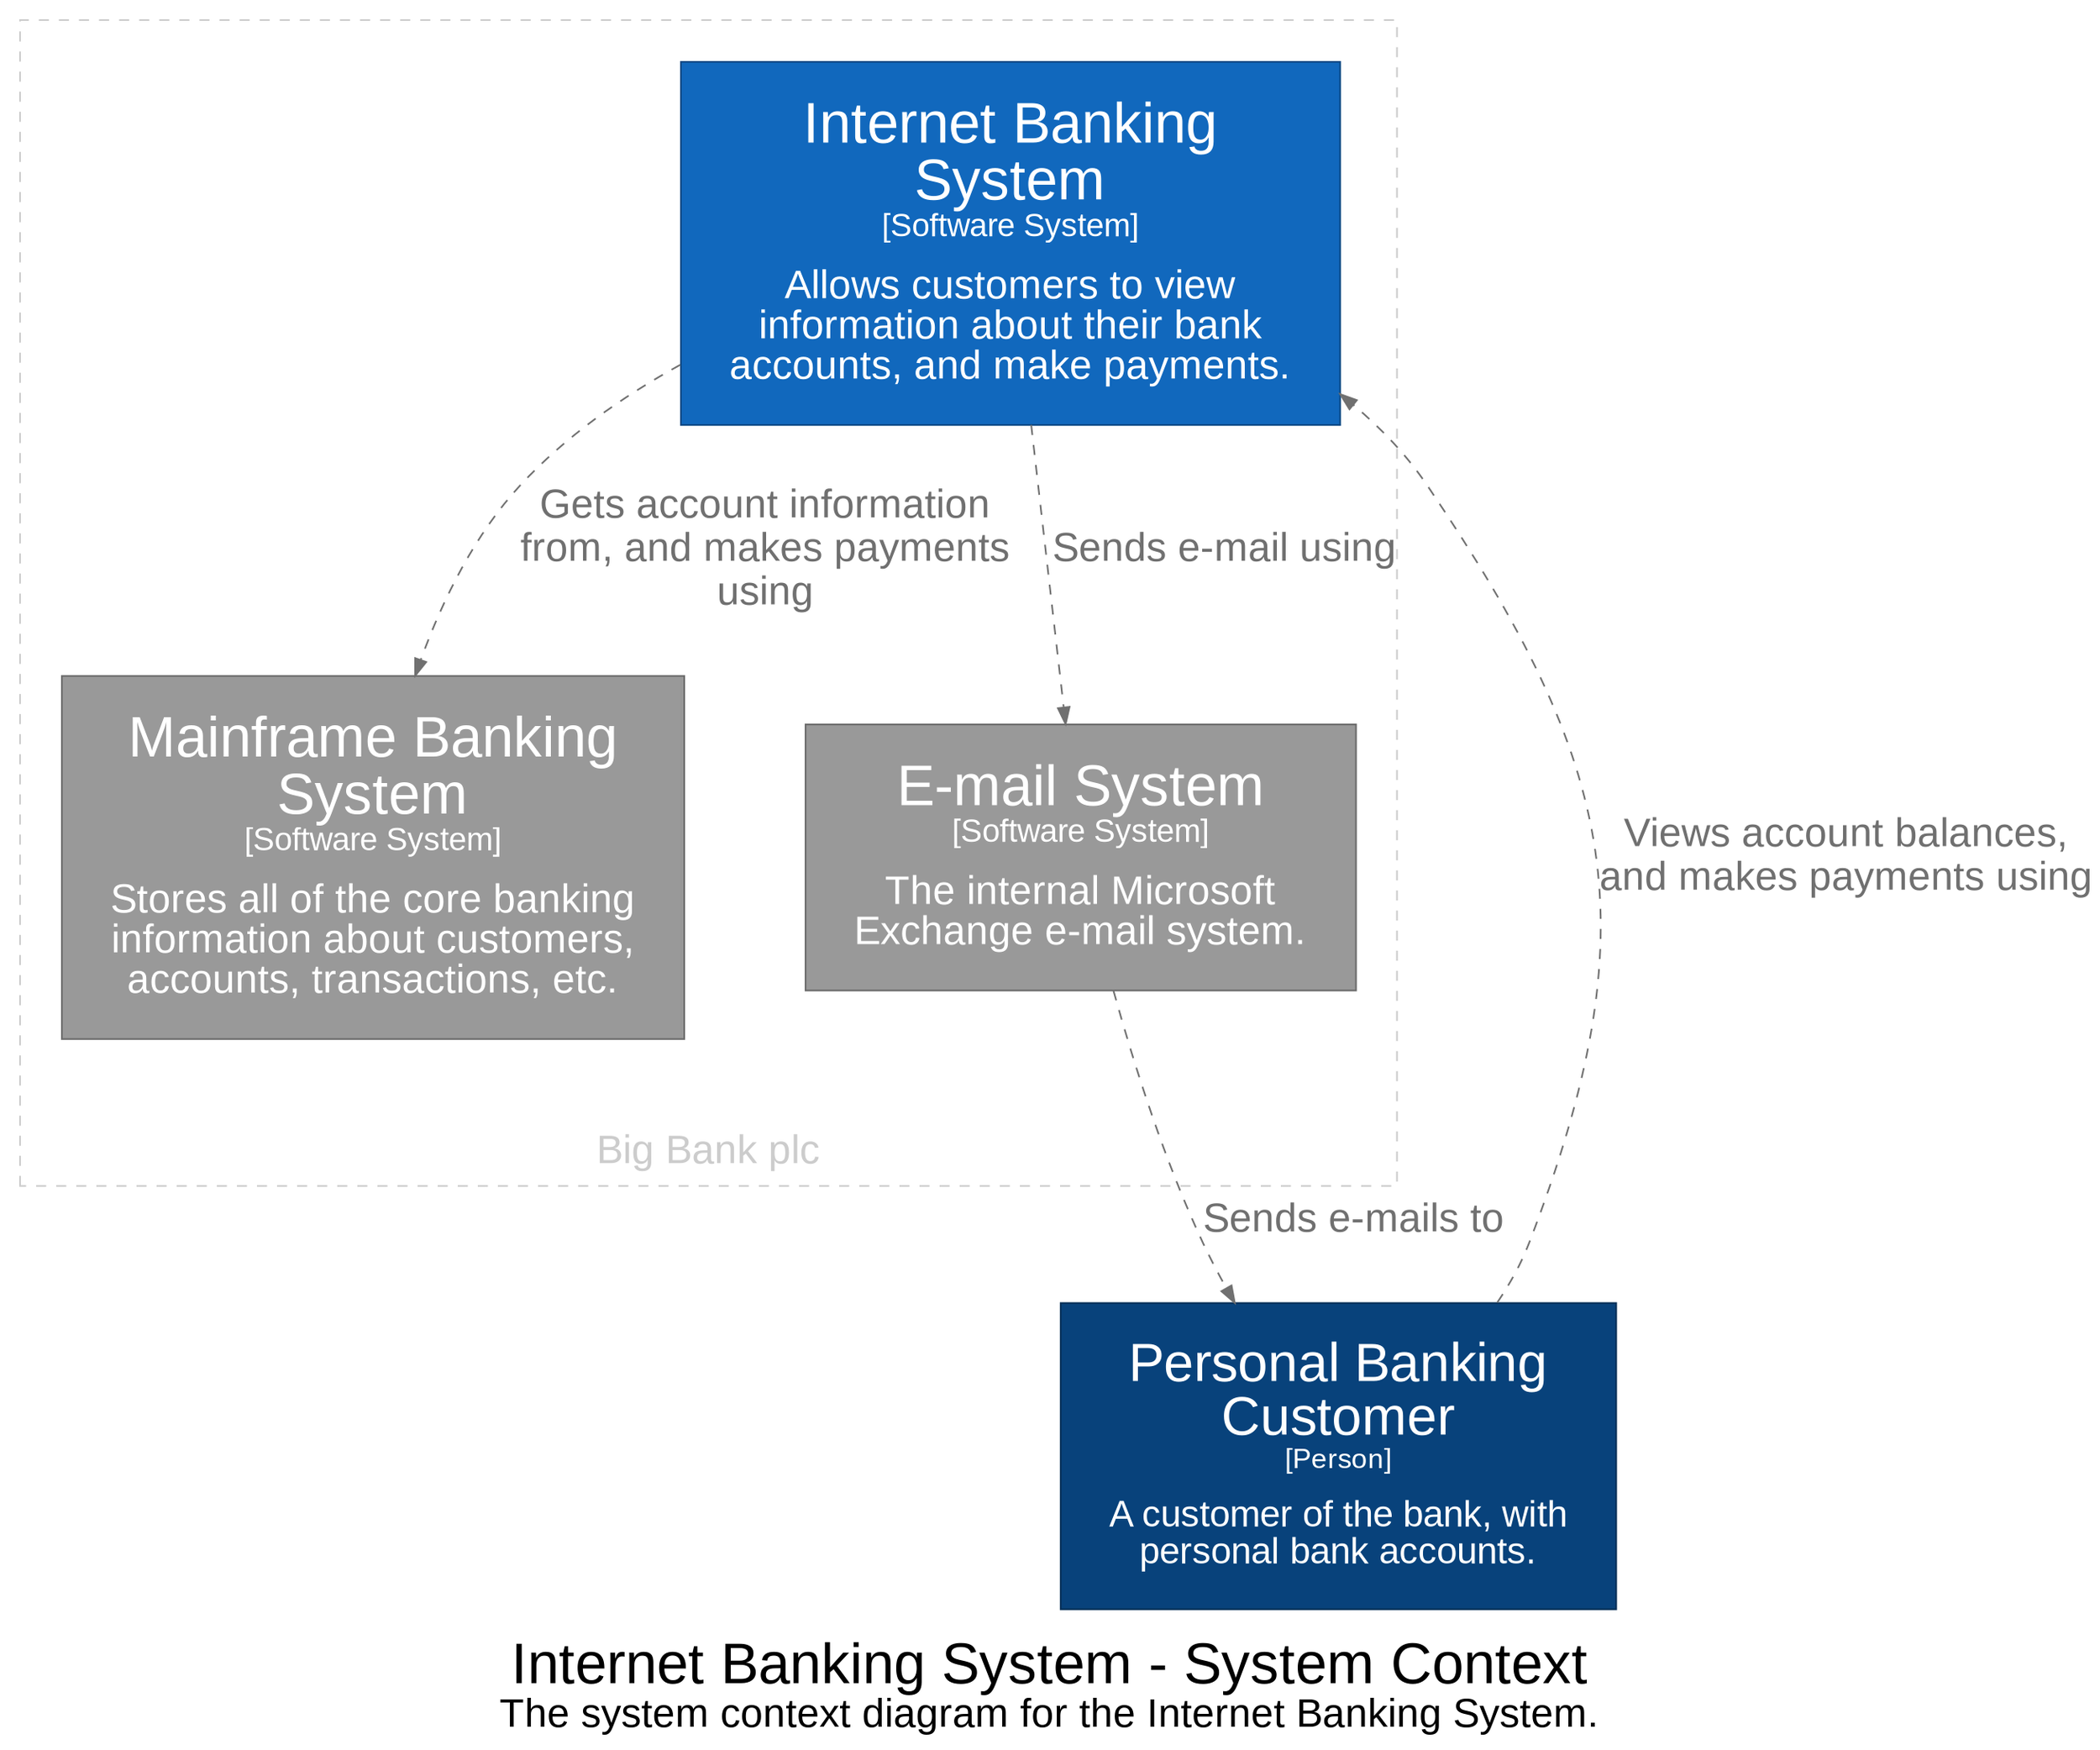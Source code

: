 digraph {
  compound=true
  graph [fontname="Arial", rankdir=TB, ranksep=1.0, nodesep=1.0]
  node [fontname="Arial", shape=box, margin="0.4,0.3"]
  edge [fontname="Arial"]
  label=<<br /><font point-size="34">Internet Banking System - System Context</font><br /><font point-size="24">The system context diagram for the Internet Banking System.</font>>

  subgraph "cluster_group_Big Bank plc" {
    margin=25
    label=<<font point-size="24"><br />Big Bank plc</font>>
    labelloc=b
    color="#cccccc"
    fontcolor="#cccccc"
    fillcolor="#ffffff"
    style="dashed"

    4 [id=4,shape=rect, label=<<font point-size="34">Mainframe Banking<br />System</font><br /><font point-size="19">[Software System]</font><br /><br /><font point-size="24">Stores all of the core banking<br />information about customers,<br />accounts, transactions, etc.</font>>, style=filled, color="#6b6b6b", fillcolor="#999999", fontcolor="#ffffff"]
    5 [id=5,shape=rect, label=<<font point-size="34">E-mail System</font><br /><font point-size="19">[Software System]</font><br /><br /><font point-size="24">The internal Microsoft<br />Exchange e-mail system.</font>>, style=filled, color="#6b6b6b", fillcolor="#999999", fontcolor="#ffffff"]
    7 [id=7,shape=rect, label=<<font point-size="34">Internet Banking<br />System</font><br /><font point-size="19">[Software System]</font><br /><br /><font point-size="24">Allows customers to view<br />information about their bank<br />accounts, and make payments.</font>>, style=filled, color="#0b4884", fillcolor="#1168bd", fontcolor="#ffffff"]
  }

  1 [id=1,shape=rect, label=<<font point-size="32">Personal Banking<br />Customer</font><br /><font point-size="17">[Person]</font><br /><br /><font point-size="22">A customer of the bank, with<br />personal bank accounts.</font>>, style=filled, color="#052e56", fillcolor="#08427b", fontcolor="#ffffff"]

  1 -> 7 [id=19, label=<<font point-size="24">Views account balances,<br />and makes payments using</font>>, style="dashed", color="#707070", fontcolor="#707070"]
  7 -> 4 [id=20, label=<<font point-size="24">Gets account information<br />from, and makes payments<br />using</font>>, style="dashed", color="#707070", fontcolor="#707070"]
  7 -> 5 [id=21, label=<<font point-size="24">Sends e-mail using</font>>, style="dashed", color="#707070", fontcolor="#707070"]
  5 -> 1 [id=22, label=<<font point-size="24">Sends e-mails to</font>>, style="dashed", color="#707070", fontcolor="#707070"]
}